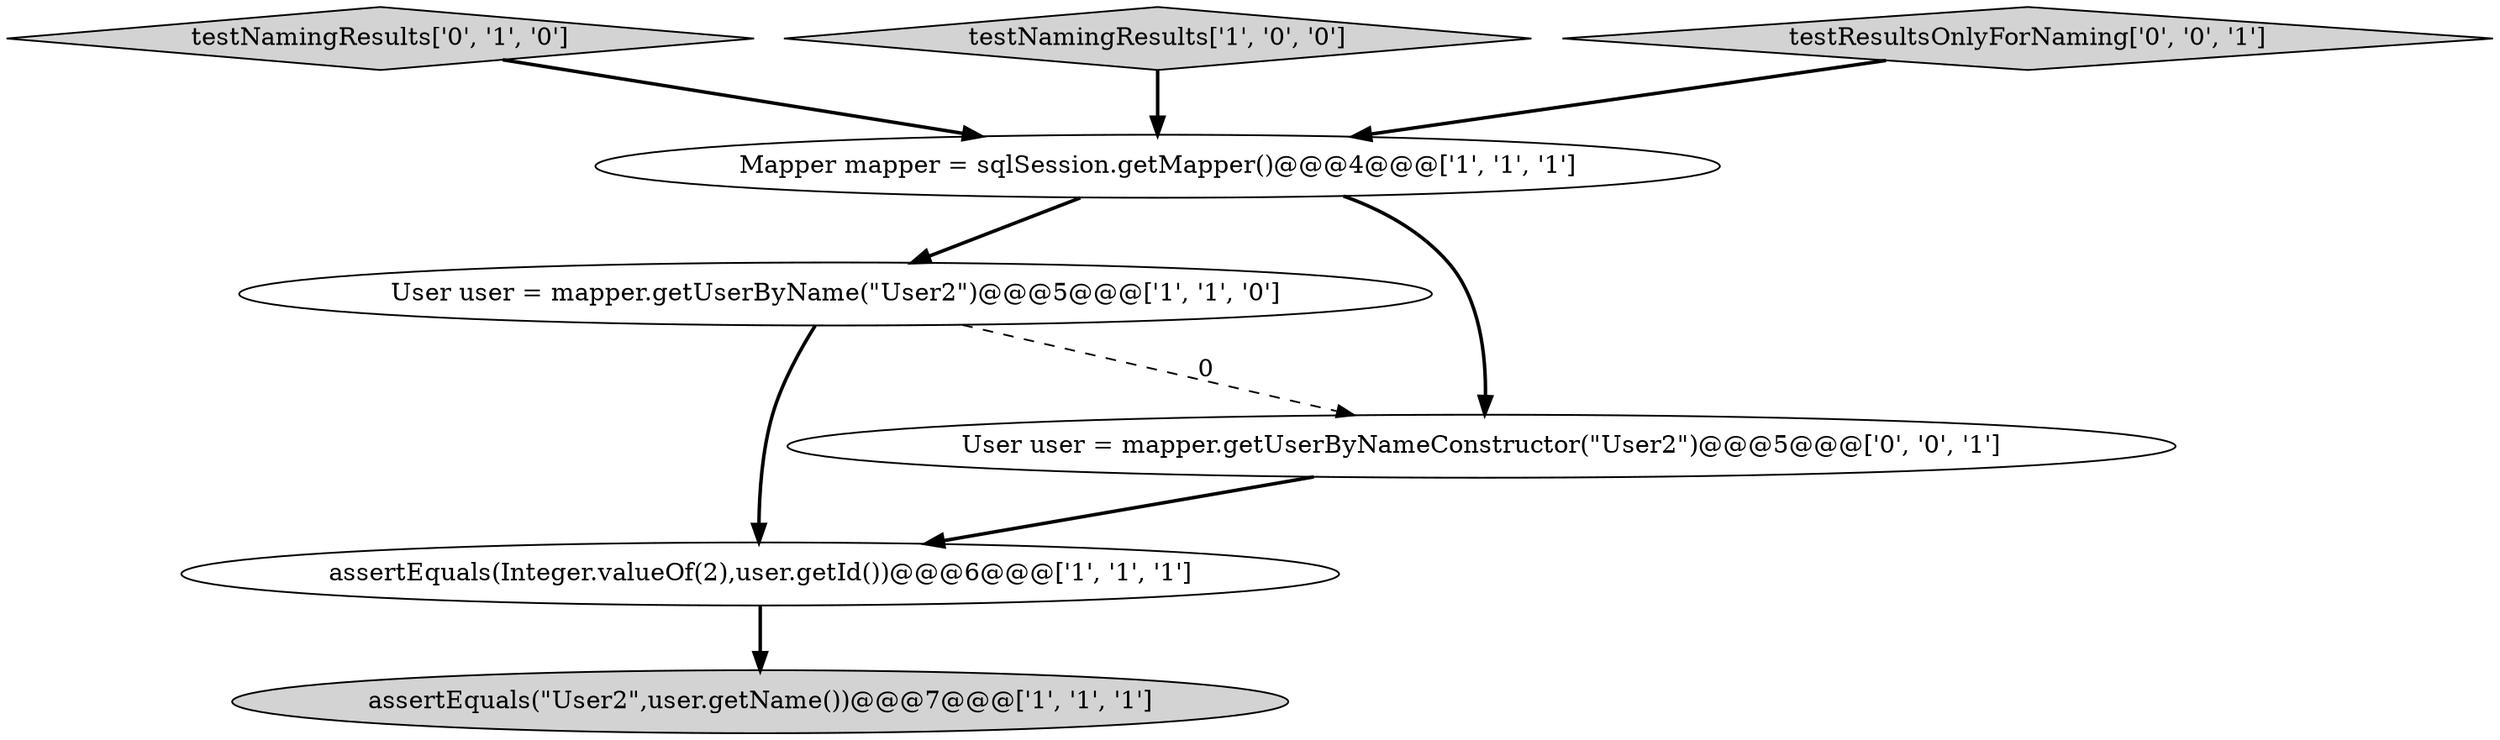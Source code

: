 digraph {
5 [style = filled, label = "testNamingResults['0', '1', '0']", fillcolor = lightgray, shape = diamond image = "AAA0AAABBB2BBB"];
2 [style = filled, label = "assertEquals(\"User2\",user.getName())@@@7@@@['1', '1', '1']", fillcolor = lightgray, shape = ellipse image = "AAA0AAABBB1BBB"];
0 [style = filled, label = "Mapper mapper = sqlSession.getMapper()@@@4@@@['1', '1', '1']", fillcolor = white, shape = ellipse image = "AAA0AAABBB1BBB"];
4 [style = filled, label = "testNamingResults['1', '0', '0']", fillcolor = lightgray, shape = diamond image = "AAA0AAABBB1BBB"];
3 [style = filled, label = "User user = mapper.getUserByName(\"User2\")@@@5@@@['1', '1', '0']", fillcolor = white, shape = ellipse image = "AAA0AAABBB1BBB"];
6 [style = filled, label = "testResultsOnlyForNaming['0', '0', '1']", fillcolor = lightgray, shape = diamond image = "AAA0AAABBB3BBB"];
7 [style = filled, label = "User user = mapper.getUserByNameConstructor(\"User2\")@@@5@@@['0', '0', '1']", fillcolor = white, shape = ellipse image = "AAA0AAABBB3BBB"];
1 [style = filled, label = "assertEquals(Integer.valueOf(2),user.getId())@@@6@@@['1', '1', '1']", fillcolor = white, shape = ellipse image = "AAA0AAABBB1BBB"];
0->3 [style = bold, label=""];
1->2 [style = bold, label=""];
6->0 [style = bold, label=""];
7->1 [style = bold, label=""];
5->0 [style = bold, label=""];
3->1 [style = bold, label=""];
3->7 [style = dashed, label="0"];
4->0 [style = bold, label=""];
0->7 [style = bold, label=""];
}
